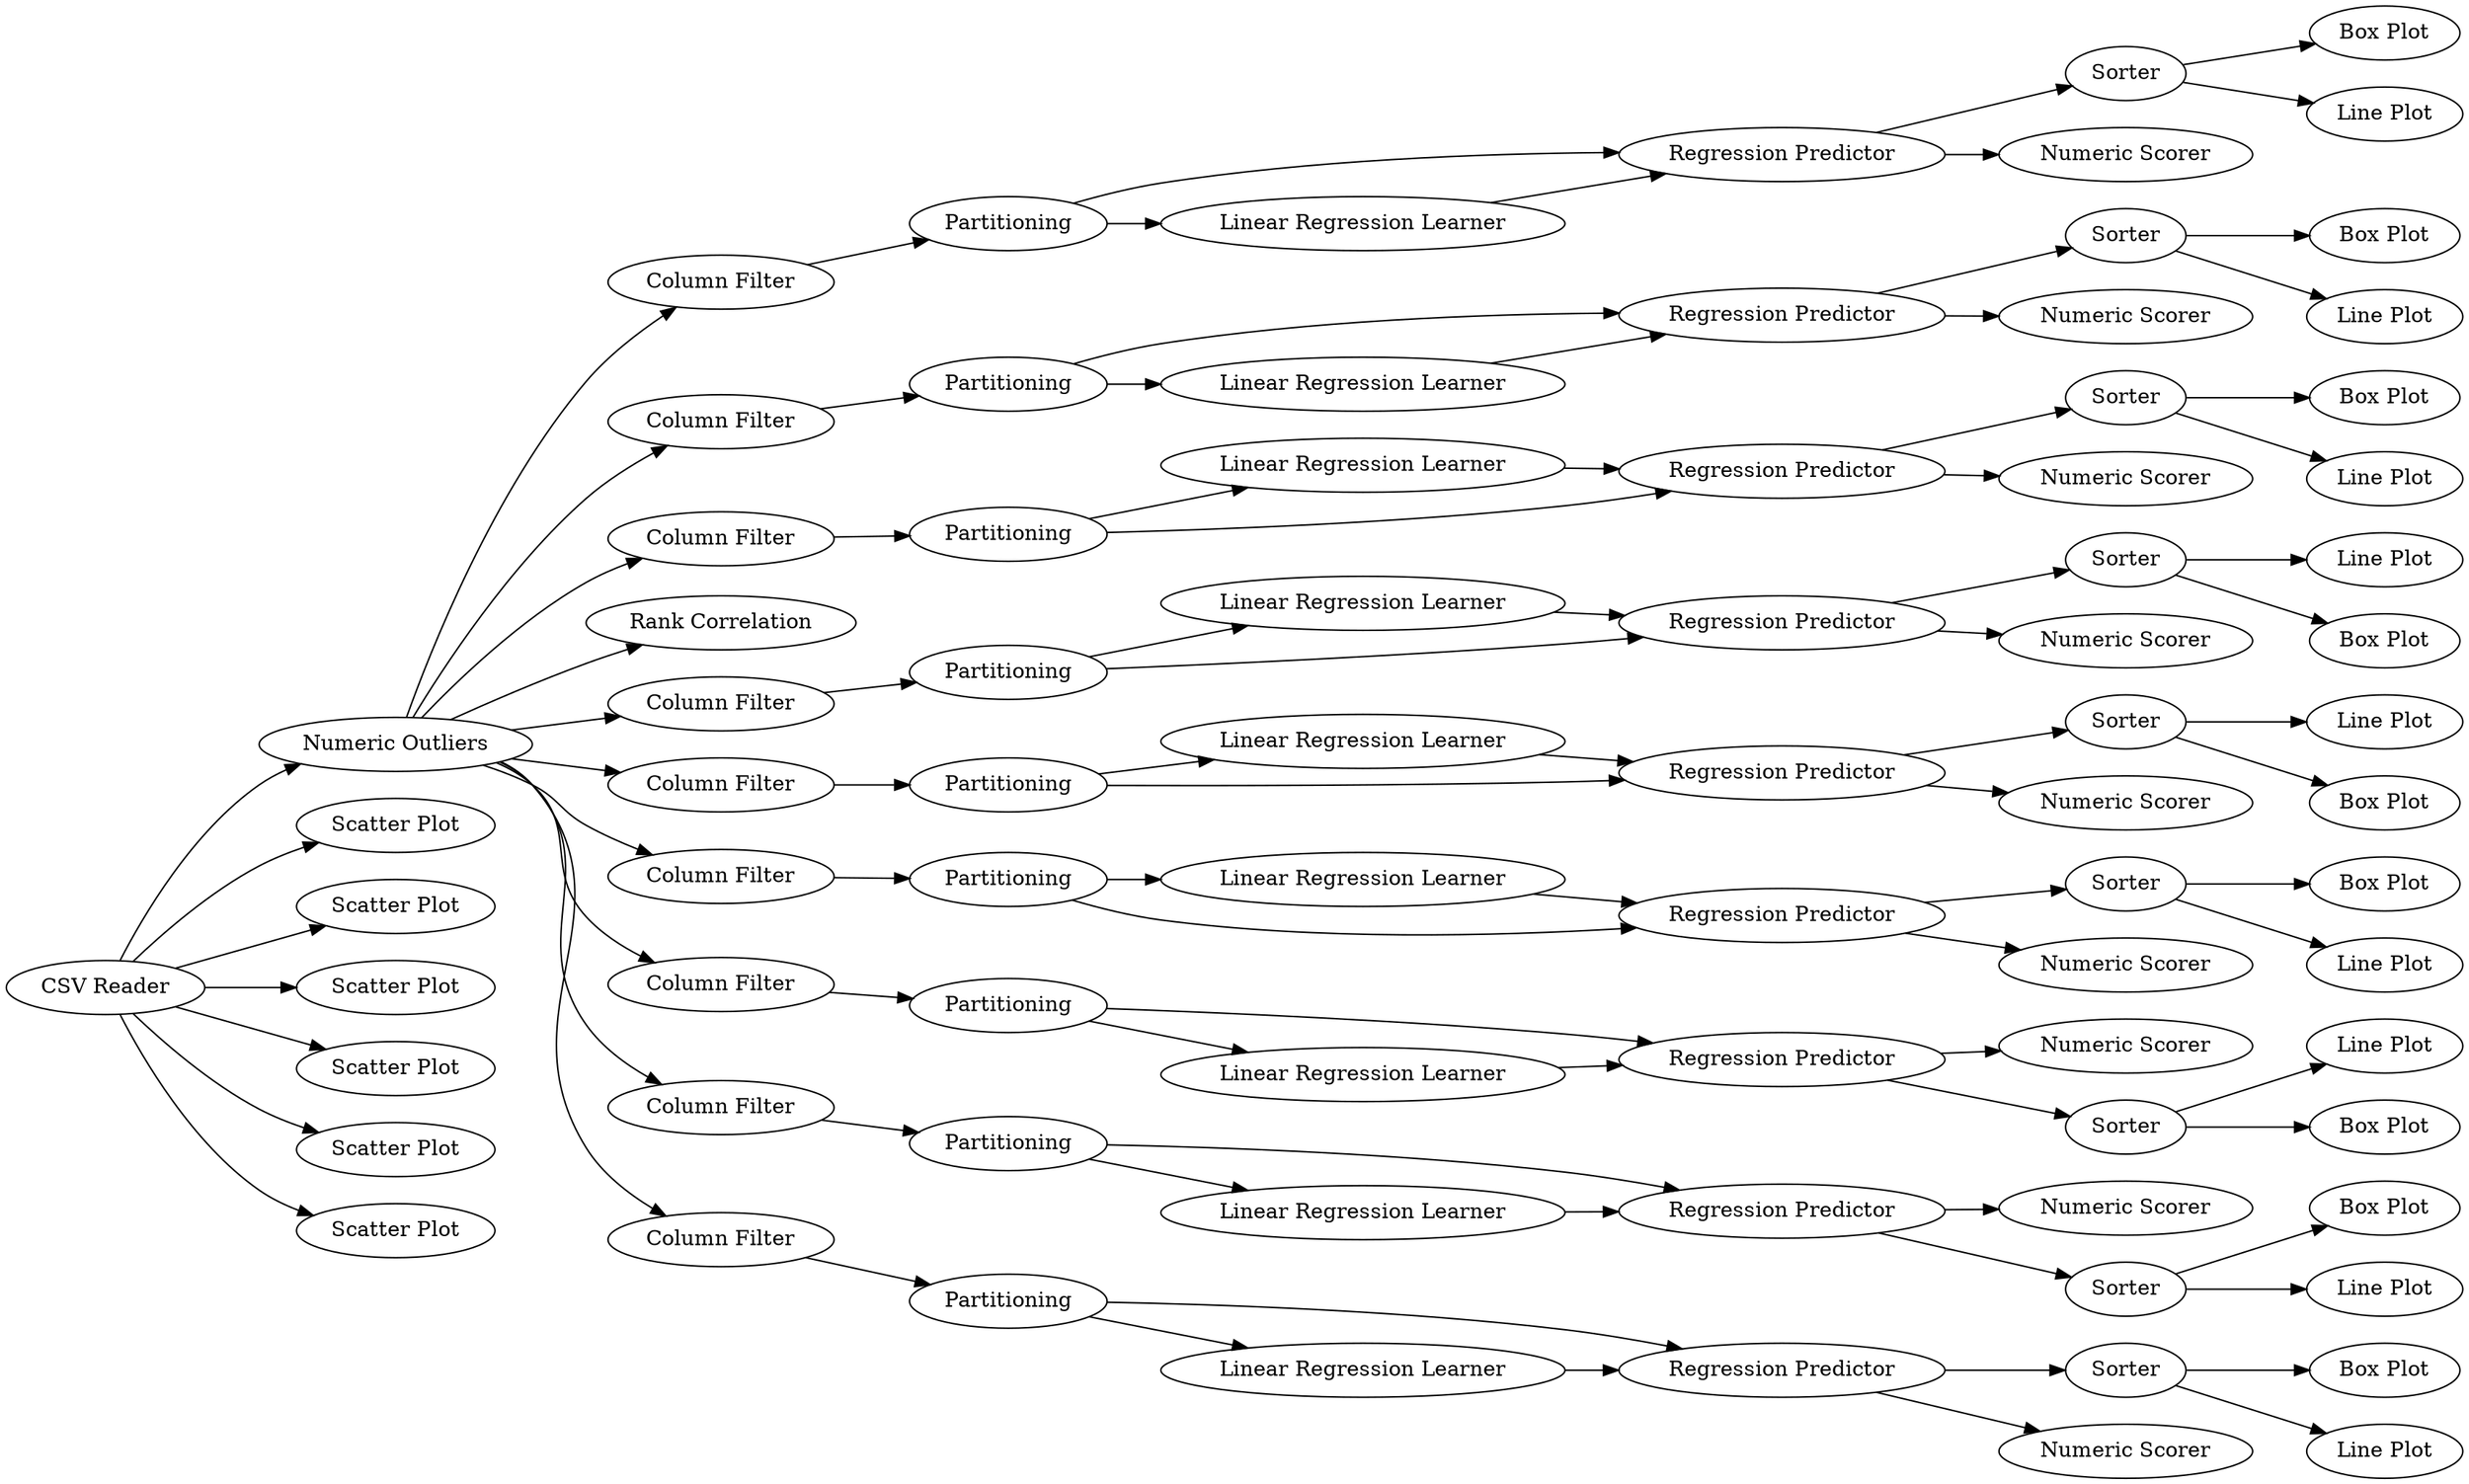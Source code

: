 digraph {
	78 -> 79
	59 -> 60
	40 -> 41
	20 -> 23
	30 -> 31
	51 -> 53
	8 -> 25
	17 -> 18
	28 -> 30
	59 -> 61
	78 -> 80
	61 -> 63
	72 -> 73
	76 -> 78
	13 -> 22
	1 -> 7
	48 -> 42
	25 -> 9
	8 -> 43
	80 -> 81
	16 -> 17
	11 -> 13
	1 -> 5
	1 -> 8
	18 -> 19
	1 -> 2
	58 -> 59
	32 -> 26
	16 -> 18
	10 -> 11
	68 -> 69
	76 -> 77
	77 -> 78
	48 -> 49
	63 -> 65
	8 -> 66
	35 -> 36
	18 -> 20
	36 -> 37
	60 -> 61
	13 -> 12
	38 -> 39
	11 -> 14
	67 -> 68
	53 -> 55
	44 -> 46
	80 -> 82
	63 -> 64
	68 -> 70
	1 -> 4
	40 -> 34
	57 -> 50
	46 -> 48
	29 -> 30
	37 -> 38
	9 -> 11
	72 -> 74
	70 -> 71
	8 -> 15
	8 -> 35
	75 -> 76
	32 -> 33
	36 -> 38
	20 -> 21
	53 -> 54
	57 -> 51
	1 -> 6
	38 -> 40
	30 -> 32
	27 -> 28
	51 -> 52
	8 -> 27
	8 -> 75
	50 -> 51
	69 -> 70
	44 -> 45
	8 -> 58
	56 -> 57
	46 -> 47
	15 -> 16
	45 -> 46
	61 -> 62
	43 -> 44
	70 -> 72
	9 -> 10
	8 -> 67
	8 -> 56
	1 -> 3
	28 -> 29
	26 [label="Box Plot"]
	3 [label="Scatter Plot"]
	6 [label="Scatter Plot"]
	75 [label="Column Filter"]
	12 [label="Line Plot"]
	16 [label=Partitioning]
	68 [label=Partitioning]
	28 [label=Partitioning]
	11 [label="Regression Predictor"]
	23 [label="Box Plot"]
	47 [label="Numeric Scorer"]
	81 [label="Line Plot"]
	5 [label="Scatter Plot"]
	29 [label="Linear Regression Learner"]
	27 [label="Column Filter"]
	79 [label="Numeric Scorer"]
	9 [label=Partitioning]
	58 [label="Column Filter"]
	8 [label="Numeric Outliers"]
	41 [label="Line Plot"]
	54 [label="Line Plot"]
	1 [label="CSV Reader"]
	22 [label="Box Plot"]
	53 [label=Sorter]
	60 [label="Linear Regression Learner"]
	43 [label="Column Filter"]
	13 [label=Sorter]
	44 [label=Partitioning]
	71 [label="Numeric Scorer"]
	52 [label="Numeric Scorer"]
	39 [label="Numeric Scorer"]
	80 [label=Sorter]
	45 [label="Linear Regression Learner"]
	57 [label=Partitioning]
	55 [label="Box Plot"]
	7 [label="Scatter Plot"]
	18 [label="Regression Predictor"]
	21 [label="Line Plot"]
	19 [label="Numeric Scorer"]
	64 [label="Line Plot"]
	56 [label="Column Filter"]
	15 [label="Column Filter"]
	25 [label="Column Filter"]
	33 [label="Line Plot"]
	59 [label=Partitioning]
	72 [label=Sorter]
	4 [label="Scatter Plot"]
	61 [label="Regression Predictor"]
	77 [label="Linear Regression Learner"]
	14 [label="Numeric Scorer"]
	38 [label="Regression Predictor"]
	35 [label="Column Filter"]
	62 [label="Numeric Scorer"]
	82 [label="Box Plot"]
	65 [label="Box Plot"]
	69 [label="Linear Regression Learner"]
	46 [label="Regression Predictor"]
	40 [label=Sorter]
	30 [label="Regression Predictor"]
	74 [label="Box Plot"]
	17 [label="Linear Regression Learner"]
	78 [label="Regression Predictor"]
	49 [label="Line Plot"]
	31 [label="Numeric Scorer"]
	51 [label="Regression Predictor"]
	10 [label="Linear Regression Learner"]
	48 [label=Sorter]
	50 [label="Linear Regression Learner"]
	42 [label="Box Plot"]
	67 [label="Column Filter"]
	63 [label=Sorter]
	76 [label=Partitioning]
	20 [label=Sorter]
	66 [label="Rank Correlation"]
	34 [label="Box Plot"]
	70 [label="Regression Predictor"]
	36 [label=Partitioning]
	73 [label="Line Plot"]
	32 [label=Sorter]
	2 [label="Scatter Plot"]
	37 [label="Linear Regression Learner"]
	rankdir=LR
}
